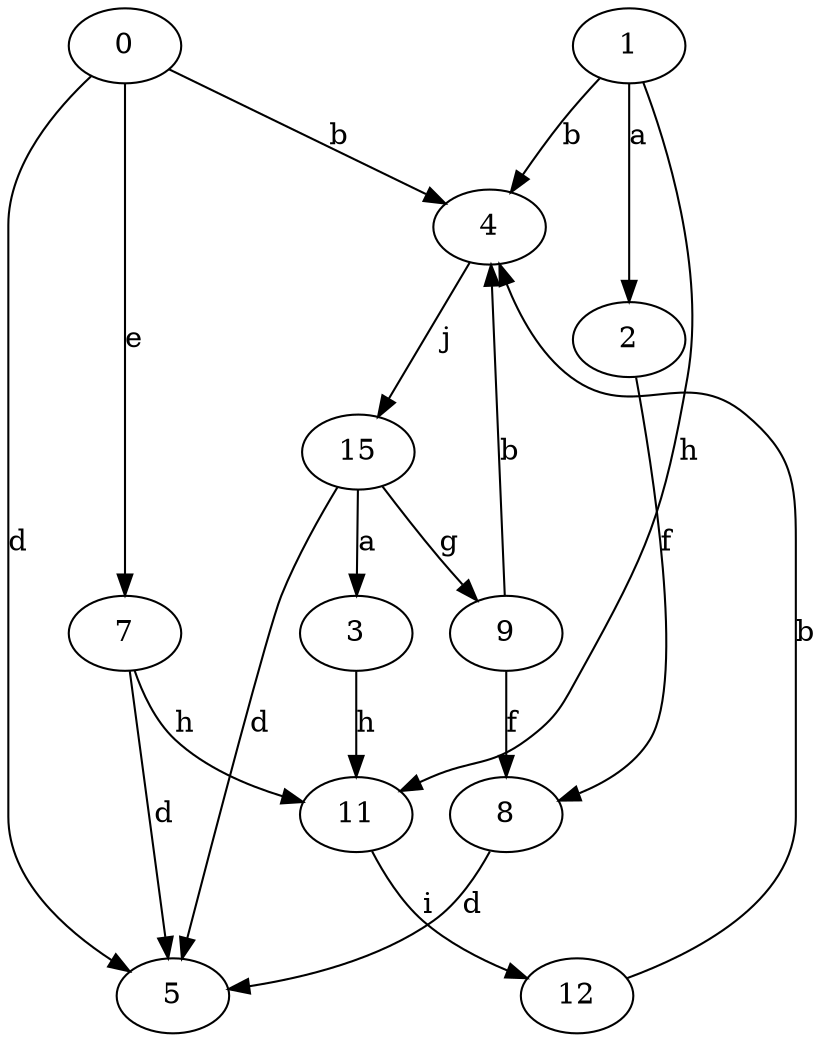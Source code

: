 strict digraph  {
1;
2;
3;
4;
5;
7;
0;
8;
9;
11;
12;
15;
1 -> 2  [label=a];
1 -> 4  [label=b];
1 -> 11  [label=h];
2 -> 8  [label=f];
3 -> 11  [label=h];
4 -> 15  [label=j];
7 -> 5  [label=d];
7 -> 11  [label=h];
0 -> 4  [label=b];
0 -> 5  [label=d];
0 -> 7  [label=e];
8 -> 5  [label=d];
9 -> 4  [label=b];
9 -> 8  [label=f];
11 -> 12  [label=i];
12 -> 4  [label=b];
15 -> 3  [label=a];
15 -> 5  [label=d];
15 -> 9  [label=g];
}
